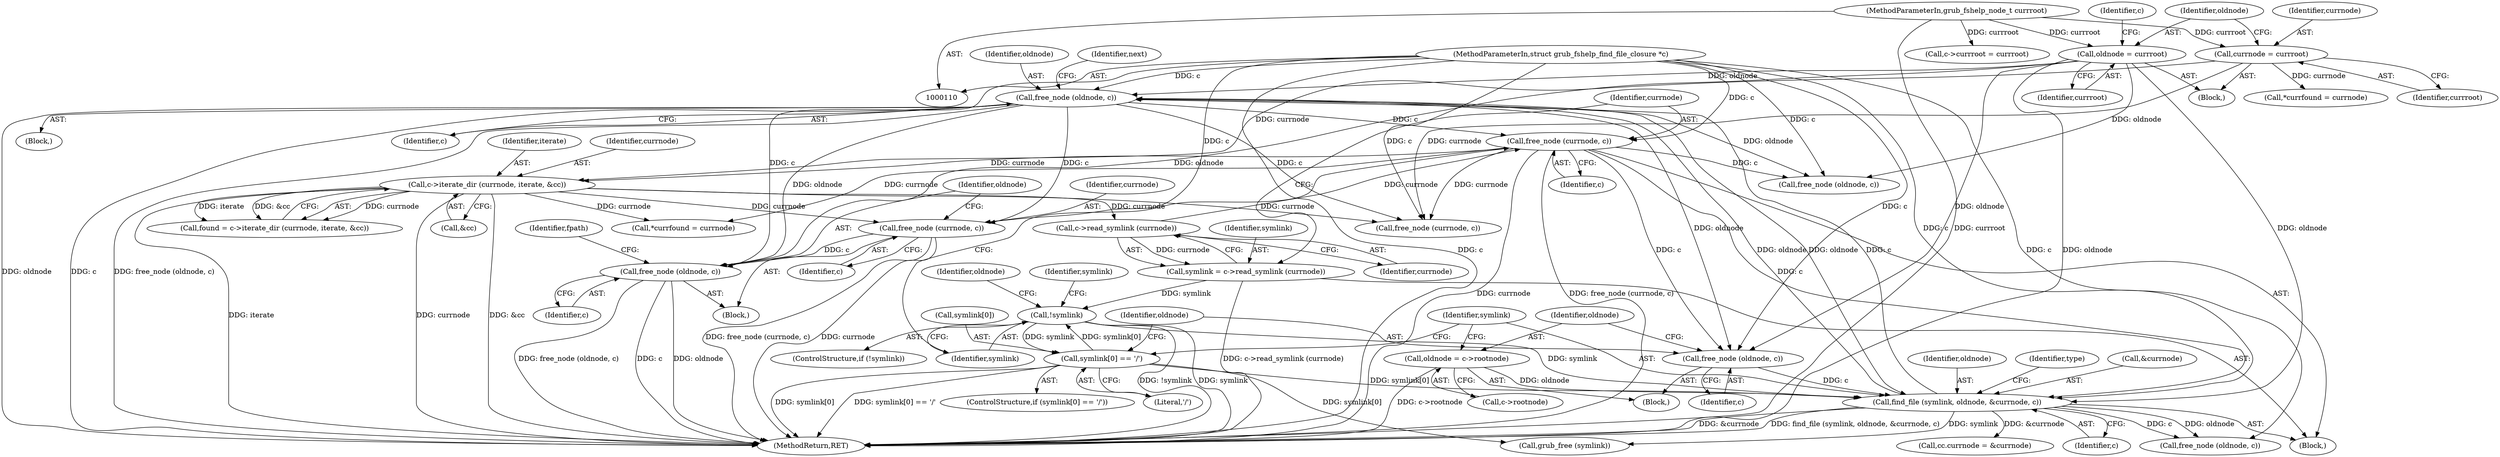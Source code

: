 digraph "0_radare2_65000a7fd9eea62359e6d6714f17b94a99a82edd_2@API" {
"1000268" [label="(Call,free_node (oldnode, c))"];
"1000333" [label="(Call,free_node (oldnode, c))"];
"1000310" [label="(Call,find_file (symlink, oldnode, &currnode, c))"];
"1000285" [label="(Call,!symlink)"];
"1000277" [label="(Call,symlink = c->read_symlink (currnode))"];
"1000279" [label="(Call,c->read_symlink (currnode))"];
"1000234" [label="(Call,c->iterate_dir (currnode, iterate, &cc))"];
"1000281" [label="(Call,free_node (currnode, c))"];
"1000114" [label="(MethodParameterIn,struct grub_fshelp_find_file_closure *c)"];
"1000134" [label="(Call,currnode = currroot)"];
"1000112" [label="(MethodParameterIn,grub_fshelp_node_t currroot)"];
"1000296" [label="(Call,symlink[0] == '/')"];
"1000138" [label="(Call,oldnode = currroot)"];
"1000305" [label="(Call,oldnode = c->rootnode)"];
"1000302" [label="(Call,free_node (oldnode, c))"];
"1000265" [label="(Call,free_node (currnode, c))"];
"1000326" [label="(Call,free_node (oldnode, c))"];
"1000296" [label="(Call,symlink[0] == '/')"];
"1000226" [label="(Call,cc.currnode = &currnode)"];
"1000236" [label="(Identifier,iterate)"];
"1000321" [label="(Call,grub_free (symlink))"];
"1000143" [label="(Identifier,c)"];
"1000141" [label="(Call,c->currroot = currroot)"];
"1000333" [label="(Call,free_node (oldnode, c))"];
"1000295" [label="(ControlStructure,if (symlink[0] == '/'))"];
"1000305" [label="(Call,oldnode = c->rootnode)"];
"1000266" [label="(Identifier,currnode)"];
"1000289" [label="(Identifier,oldnode)"];
"1000270" [label="(Identifier,c)"];
"1000307" [label="(Call,c->rootnode)"];
"1000334" [label="(Identifier,oldnode)"];
"1000298" [label="(Identifier,symlink)"];
"1000303" [label="(Identifier,oldnode)"];
"1000300" [label="(Literal,'/')"];
"1000345" [label="(Call,*currfound = currnode)"];
"1000367" [label="(MethodReturn,RET)"];
"1000315" [label="(Identifier,c)"];
"1000136" [label="(Identifier,currroot)"];
"1000235" [label="(Identifier,currnode)"];
"1000139" [label="(Identifier,oldnode)"];
"1000140" [label="(Identifier,currroot)"];
"1000282" [label="(Identifier,currnode)"];
"1000285" [label="(Call,!symlink)"];
"1000134" [label="(Call,currnode = currroot)"];
"1000278" [label="(Identifier,symlink)"];
"1000267" [label="(Identifier,c)"];
"1000280" [label="(Identifier,currnode)"];
"1000312" [label="(Identifier,oldnode)"];
"1000174" [label="(Block,)"];
"1000135" [label="(Identifier,currnode)"];
"1000114" [label="(MethodParameterIn,struct grub_fshelp_find_file_closure *c)"];
"1000281" [label="(Call,free_node (currnode, c))"];
"1000317" [label="(Identifier,type)"];
"1000112" [label="(MethodParameterIn,grub_fshelp_node_t currroot)"];
"1000165" [label="(Call,*currfound = currnode)"];
"1000311" [label="(Identifier,symlink)"];
"1000313" [label="(Call,&currnode)"];
"1000284" [label="(ControlStructure,if (!symlink))"];
"1000310" [label="(Call,find_file (symlink, oldnode, &currnode, c))"];
"1000200" [label="(Call,free_node (currnode, c))"];
"1000335" [label="(Identifier,c)"];
"1000269" [label="(Identifier,oldnode)"];
"1000304" [label="(Identifier,c)"];
"1000302" [label="(Call,free_node (oldnode, c))"];
"1000138" [label="(Call,oldnode = currroot)"];
"1000277" [label="(Call,symlink = c->read_symlink (currnode))"];
"1000339" [label="(Identifier,next)"];
"1000265" [label="(Call,free_node (currnode, c))"];
"1000272" [label="(Identifier,fpath)"];
"1000297" [label="(Call,symlink[0])"];
"1000301" [label="(Block,)"];
"1000279" [label="(Call,c->read_symlink (currnode))"];
"1000264" [label="(Block,)"];
"1000234" [label="(Call,c->iterate_dir (currnode, iterate, &cc))"];
"1000232" [label="(Call,found = c->iterate_dir (currnode, iterate, &cc))"];
"1000286" [label="(Identifier,symlink)"];
"1000237" [label="(Call,&cc)"];
"1000283" [label="(Identifier,c)"];
"1000115" [label="(Block,)"];
"1000306" [label="(Identifier,oldnode)"];
"1000288" [label="(Call,free_node (oldnode, c))"];
"1000268" [label="(Call,free_node (oldnode, c))"];
"1000255" [label="(Block,)"];
"1000268" -> "1000264"  [label="AST: "];
"1000268" -> "1000270"  [label="CFG: "];
"1000269" -> "1000268"  [label="AST: "];
"1000270" -> "1000268"  [label="AST: "];
"1000272" -> "1000268"  [label="CFG: "];
"1000268" -> "1000367"  [label="DDG: oldnode"];
"1000268" -> "1000367"  [label="DDG: free_node (oldnode, c)"];
"1000268" -> "1000367"  [label="DDG: c"];
"1000333" -> "1000268"  [label="DDG: oldnode"];
"1000138" -> "1000268"  [label="DDG: oldnode"];
"1000265" -> "1000268"  [label="DDG: c"];
"1000114" -> "1000268"  [label="DDG: c"];
"1000333" -> "1000174"  [label="AST: "];
"1000333" -> "1000335"  [label="CFG: "];
"1000334" -> "1000333"  [label="AST: "];
"1000335" -> "1000333"  [label="AST: "];
"1000339" -> "1000333"  [label="CFG: "];
"1000333" -> "1000367"  [label="DDG: oldnode"];
"1000333" -> "1000367"  [label="DDG: free_node (oldnode, c)"];
"1000333" -> "1000367"  [label="DDG: c"];
"1000333" -> "1000200"  [label="DDG: c"];
"1000333" -> "1000265"  [label="DDG: c"];
"1000333" -> "1000281"  [label="DDG: c"];
"1000333" -> "1000288"  [label="DDG: oldnode"];
"1000333" -> "1000302"  [label="DDG: oldnode"];
"1000333" -> "1000310"  [label="DDG: oldnode"];
"1000310" -> "1000333"  [label="DDG: oldnode"];
"1000310" -> "1000333"  [label="DDG: c"];
"1000138" -> "1000333"  [label="DDG: oldnode"];
"1000114" -> "1000333"  [label="DDG: c"];
"1000310" -> "1000255"  [label="AST: "];
"1000310" -> "1000315"  [label="CFG: "];
"1000311" -> "1000310"  [label="AST: "];
"1000312" -> "1000310"  [label="AST: "];
"1000313" -> "1000310"  [label="AST: "];
"1000315" -> "1000310"  [label="AST: "];
"1000317" -> "1000310"  [label="CFG: "];
"1000310" -> "1000367"  [label="DDG: find_file (symlink, oldnode, &currnode, c)"];
"1000310" -> "1000367"  [label="DDG: &currnode"];
"1000310" -> "1000226"  [label="DDG: &currnode"];
"1000285" -> "1000310"  [label="DDG: symlink"];
"1000296" -> "1000310"  [label="DDG: symlink[0]"];
"1000138" -> "1000310"  [label="DDG: oldnode"];
"1000305" -> "1000310"  [label="DDG: oldnode"];
"1000302" -> "1000310"  [label="DDG: c"];
"1000281" -> "1000310"  [label="DDG: c"];
"1000114" -> "1000310"  [label="DDG: c"];
"1000310" -> "1000321"  [label="DDG: symlink"];
"1000310" -> "1000326"  [label="DDG: oldnode"];
"1000310" -> "1000326"  [label="DDG: c"];
"1000285" -> "1000284"  [label="AST: "];
"1000285" -> "1000286"  [label="CFG: "];
"1000286" -> "1000285"  [label="AST: "];
"1000289" -> "1000285"  [label="CFG: "];
"1000298" -> "1000285"  [label="CFG: "];
"1000285" -> "1000367"  [label="DDG: symlink"];
"1000285" -> "1000367"  [label="DDG: !symlink"];
"1000277" -> "1000285"  [label="DDG: symlink"];
"1000296" -> "1000285"  [label="DDG: symlink[0]"];
"1000285" -> "1000296"  [label="DDG: symlink"];
"1000277" -> "1000255"  [label="AST: "];
"1000277" -> "1000279"  [label="CFG: "];
"1000278" -> "1000277"  [label="AST: "];
"1000279" -> "1000277"  [label="AST: "];
"1000282" -> "1000277"  [label="CFG: "];
"1000277" -> "1000367"  [label="DDG: c->read_symlink (currnode)"];
"1000279" -> "1000277"  [label="DDG: currnode"];
"1000279" -> "1000280"  [label="CFG: "];
"1000280" -> "1000279"  [label="AST: "];
"1000234" -> "1000279"  [label="DDG: currnode"];
"1000279" -> "1000281"  [label="DDG: currnode"];
"1000234" -> "1000232"  [label="AST: "];
"1000234" -> "1000237"  [label="CFG: "];
"1000235" -> "1000234"  [label="AST: "];
"1000236" -> "1000234"  [label="AST: "];
"1000237" -> "1000234"  [label="AST: "];
"1000232" -> "1000234"  [label="CFG: "];
"1000234" -> "1000367"  [label="DDG: &cc"];
"1000234" -> "1000367"  [label="DDG: iterate"];
"1000234" -> "1000367"  [label="DDG: currnode"];
"1000234" -> "1000200"  [label="DDG: currnode"];
"1000234" -> "1000232"  [label="DDG: currnode"];
"1000234" -> "1000232"  [label="DDG: iterate"];
"1000234" -> "1000232"  [label="DDG: &cc"];
"1000281" -> "1000234"  [label="DDG: currnode"];
"1000134" -> "1000234"  [label="DDG: currnode"];
"1000234" -> "1000265"  [label="DDG: currnode"];
"1000234" -> "1000345"  [label="DDG: currnode"];
"1000281" -> "1000255"  [label="AST: "];
"1000281" -> "1000283"  [label="CFG: "];
"1000282" -> "1000281"  [label="AST: "];
"1000283" -> "1000281"  [label="AST: "];
"1000286" -> "1000281"  [label="CFG: "];
"1000281" -> "1000367"  [label="DDG: currnode"];
"1000281" -> "1000367"  [label="DDG: free_node (currnode, c)"];
"1000281" -> "1000200"  [label="DDG: currnode"];
"1000114" -> "1000281"  [label="DDG: c"];
"1000281" -> "1000288"  [label="DDG: c"];
"1000281" -> "1000302"  [label="DDG: c"];
"1000281" -> "1000345"  [label="DDG: currnode"];
"1000114" -> "1000110"  [label="AST: "];
"1000114" -> "1000367"  [label="DDG: c"];
"1000114" -> "1000200"  [label="DDG: c"];
"1000114" -> "1000265"  [label="DDG: c"];
"1000114" -> "1000288"  [label="DDG: c"];
"1000114" -> "1000302"  [label="DDG: c"];
"1000114" -> "1000326"  [label="DDG: c"];
"1000134" -> "1000115"  [label="AST: "];
"1000134" -> "1000136"  [label="CFG: "];
"1000135" -> "1000134"  [label="AST: "];
"1000136" -> "1000134"  [label="AST: "];
"1000139" -> "1000134"  [label="CFG: "];
"1000112" -> "1000134"  [label="DDG: currroot"];
"1000134" -> "1000165"  [label="DDG: currnode"];
"1000134" -> "1000200"  [label="DDG: currnode"];
"1000112" -> "1000110"  [label="AST: "];
"1000112" -> "1000367"  [label="DDG: currroot"];
"1000112" -> "1000138"  [label="DDG: currroot"];
"1000112" -> "1000141"  [label="DDG: currroot"];
"1000296" -> "1000295"  [label="AST: "];
"1000296" -> "1000300"  [label="CFG: "];
"1000297" -> "1000296"  [label="AST: "];
"1000300" -> "1000296"  [label="AST: "];
"1000303" -> "1000296"  [label="CFG: "];
"1000311" -> "1000296"  [label="CFG: "];
"1000296" -> "1000367"  [label="DDG: symlink[0] == '/'"];
"1000296" -> "1000367"  [label="DDG: symlink[0]"];
"1000296" -> "1000321"  [label="DDG: symlink[0]"];
"1000138" -> "1000115"  [label="AST: "];
"1000138" -> "1000140"  [label="CFG: "];
"1000139" -> "1000138"  [label="AST: "];
"1000140" -> "1000138"  [label="AST: "];
"1000143" -> "1000138"  [label="CFG: "];
"1000138" -> "1000367"  [label="DDG: oldnode"];
"1000138" -> "1000288"  [label="DDG: oldnode"];
"1000138" -> "1000302"  [label="DDG: oldnode"];
"1000305" -> "1000301"  [label="AST: "];
"1000305" -> "1000307"  [label="CFG: "];
"1000306" -> "1000305"  [label="AST: "];
"1000307" -> "1000305"  [label="AST: "];
"1000311" -> "1000305"  [label="CFG: "];
"1000305" -> "1000367"  [label="DDG: c->rootnode"];
"1000302" -> "1000301"  [label="AST: "];
"1000302" -> "1000304"  [label="CFG: "];
"1000303" -> "1000302"  [label="AST: "];
"1000304" -> "1000302"  [label="AST: "];
"1000306" -> "1000302"  [label="CFG: "];
"1000265" -> "1000264"  [label="AST: "];
"1000265" -> "1000267"  [label="CFG: "];
"1000266" -> "1000265"  [label="AST: "];
"1000267" -> "1000265"  [label="AST: "];
"1000269" -> "1000265"  [label="CFG: "];
"1000265" -> "1000367"  [label="DDG: free_node (currnode, c)"];
"1000265" -> "1000367"  [label="DDG: currnode"];
}
